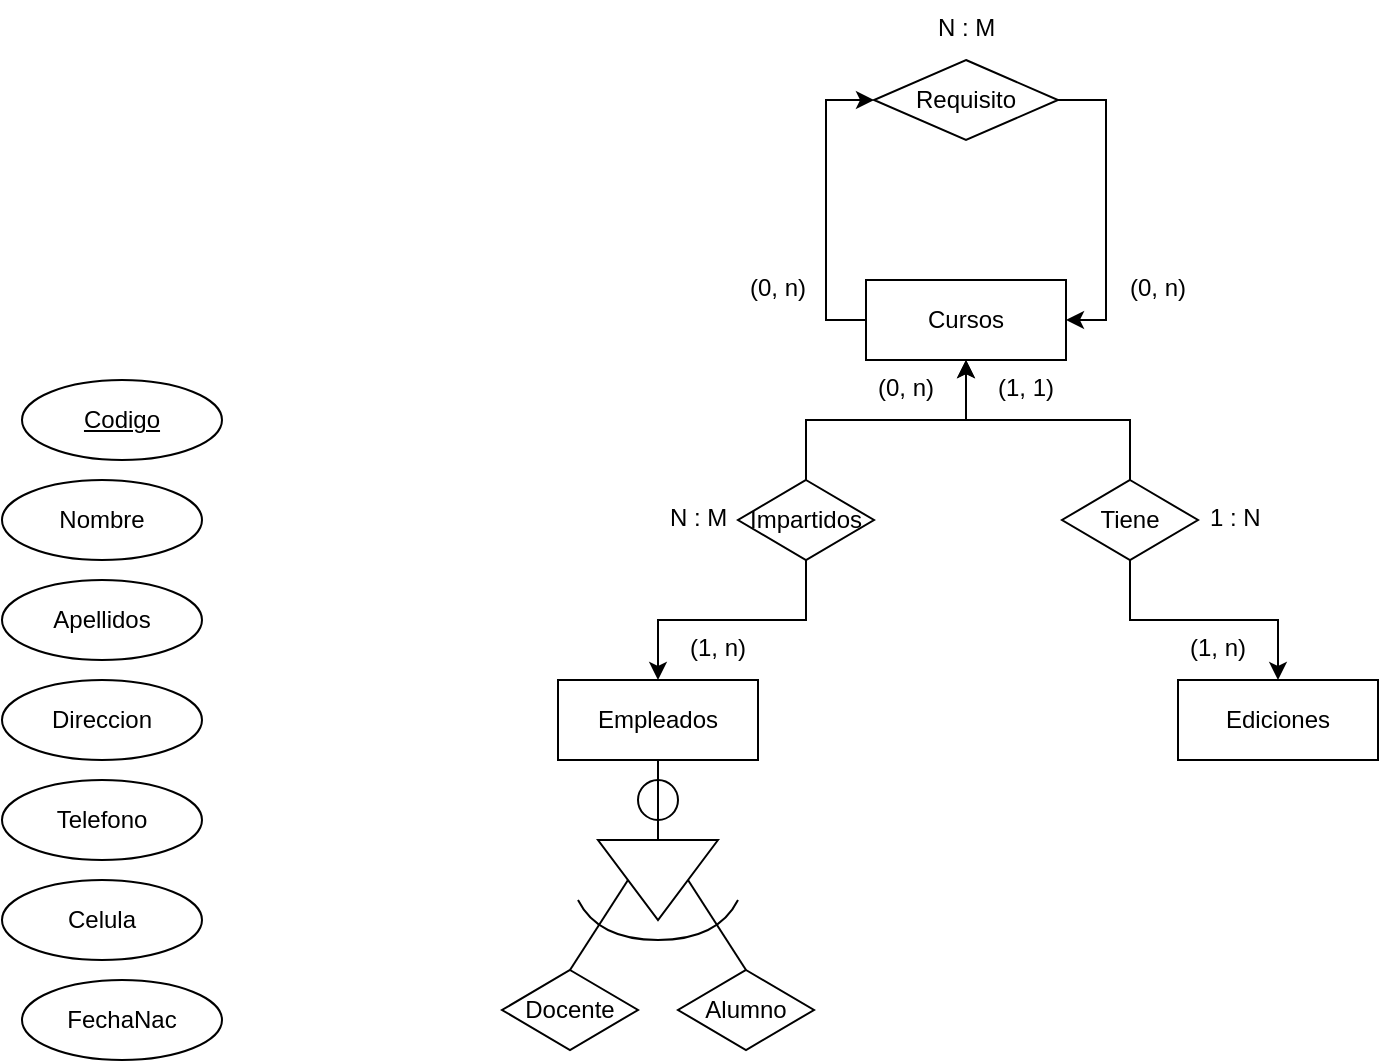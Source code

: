<mxfile version="22.0.0" type="github">
  <diagram name="Página-1" id="jLuzDjs_3gD7ou02GSPw">
    <mxGraphModel dx="678" dy="385" grid="1" gridSize="10" guides="1" tooltips="1" connect="1" arrows="1" fold="1" page="1" pageScale="1" pageWidth="827" pageHeight="1169" math="0" shadow="0">
      <root>
        <mxCell id="0" />
        <mxCell id="1" parent="0" />
        <mxCell id="sgI7N6VsjcDCF-FnnvvP-5" style="edgeStyle=orthogonalEdgeStyle;rounded=0;orthogonalLoop=1;jettySize=auto;html=1;entryX=0;entryY=0.5;entryDx=0;entryDy=0;" parent="1" source="sgI7N6VsjcDCF-FnnvvP-1" target="sgI7N6VsjcDCF-FnnvvP-4" edge="1">
          <mxGeometry relative="1" as="geometry">
            <Array as="points">
              <mxPoint x="462" y="220" />
              <mxPoint x="462" y="110" />
            </Array>
          </mxGeometry>
        </mxCell>
        <mxCell id="sgI7N6VsjcDCF-FnnvvP-1" value="Cursos" style="whiteSpace=wrap;html=1;align=center;" parent="1" vertex="1">
          <mxGeometry x="482" y="200" width="100" height="40" as="geometry" />
        </mxCell>
        <mxCell id="sgI7N6VsjcDCF-FnnvvP-2" value="Ediciones" style="whiteSpace=wrap;html=1;align=center;" parent="1" vertex="1">
          <mxGeometry x="638" y="400" width="100" height="40" as="geometry" />
        </mxCell>
        <mxCell id="sgI7N6VsjcDCF-FnnvvP-3" value="Empleados" style="whiteSpace=wrap;html=1;align=center;" parent="1" vertex="1">
          <mxGeometry x="328" y="400" width="100" height="40" as="geometry" />
        </mxCell>
        <mxCell id="sgI7N6VsjcDCF-FnnvvP-7" style="edgeStyle=orthogonalEdgeStyle;rounded=0;orthogonalLoop=1;jettySize=auto;html=1;entryX=1;entryY=0.5;entryDx=0;entryDy=0;" parent="1" source="sgI7N6VsjcDCF-FnnvvP-4" target="sgI7N6VsjcDCF-FnnvvP-1" edge="1">
          <mxGeometry relative="1" as="geometry">
            <Array as="points">
              <mxPoint x="602" y="110" />
              <mxPoint x="602" y="220" />
            </Array>
          </mxGeometry>
        </mxCell>
        <mxCell id="sgI7N6VsjcDCF-FnnvvP-4" value="Requisito" style="shape=rhombus;perimeter=rhombusPerimeter;whiteSpace=wrap;html=1;align=center;" parent="1" vertex="1">
          <mxGeometry x="486" y="90" width="92" height="40" as="geometry" />
        </mxCell>
        <mxCell id="sgI7N6VsjcDCF-FnnvvP-6" value="(0, n)" style="text;strokeColor=none;fillColor=none;spacingLeft=4;spacingRight=4;overflow=hidden;rotatable=0;points=[[0,0.5],[1,0.5]];portConstraint=eastwest;fontSize=12;whiteSpace=wrap;html=1;" parent="1" vertex="1">
          <mxGeometry x="418" y="190" width="40" height="30" as="geometry" />
        </mxCell>
        <mxCell id="sgI7N6VsjcDCF-FnnvvP-8" value="(0, n)" style="text;strokeColor=none;fillColor=none;spacingLeft=4;spacingRight=4;overflow=hidden;rotatable=0;points=[[0,0.5],[1,0.5]];portConstraint=eastwest;fontSize=12;whiteSpace=wrap;html=1;" parent="1" vertex="1">
          <mxGeometry x="608" y="190" width="40" height="30" as="geometry" />
        </mxCell>
        <mxCell id="sgI7N6VsjcDCF-FnnvvP-9" value="N : M" style="text;strokeColor=none;fillColor=none;spacingLeft=4;spacingRight=4;overflow=hidden;rotatable=0;points=[[0,0.5],[1,0.5]];portConstraint=eastwest;fontSize=12;whiteSpace=wrap;html=1;" parent="1" vertex="1">
          <mxGeometry x="512" y="60" width="40" height="30" as="geometry" />
        </mxCell>
        <mxCell id="sgI7N6VsjcDCF-FnnvvP-13" style="edgeStyle=orthogonalEdgeStyle;rounded=0;orthogonalLoop=1;jettySize=auto;html=1;entryX=0.5;entryY=1;entryDx=0;entryDy=0;" parent="1" source="sgI7N6VsjcDCF-FnnvvP-10" target="sgI7N6VsjcDCF-FnnvvP-1" edge="1">
          <mxGeometry relative="1" as="geometry" />
        </mxCell>
        <mxCell id="sgI7N6VsjcDCF-FnnvvP-14" style="edgeStyle=orthogonalEdgeStyle;rounded=0;orthogonalLoop=1;jettySize=auto;html=1;entryX=0.5;entryY=0;entryDx=0;entryDy=0;" parent="1" source="sgI7N6VsjcDCF-FnnvvP-10" target="sgI7N6VsjcDCF-FnnvvP-2" edge="1">
          <mxGeometry relative="1" as="geometry" />
        </mxCell>
        <mxCell id="sgI7N6VsjcDCF-FnnvvP-10" value="Tiene" style="shape=rhombus;perimeter=rhombusPerimeter;whiteSpace=wrap;html=1;align=center;" parent="1" vertex="1">
          <mxGeometry x="580" y="300" width="68" height="40" as="geometry" />
        </mxCell>
        <mxCell id="sgI7N6VsjcDCF-FnnvvP-15" value="(1, n)" style="text;strokeColor=none;fillColor=none;spacingLeft=4;spacingRight=4;overflow=hidden;rotatable=0;points=[[0,0.5],[1,0.5]];portConstraint=eastwest;fontSize=12;whiteSpace=wrap;html=1;" parent="1" vertex="1">
          <mxGeometry x="638" y="370" width="40" height="30" as="geometry" />
        </mxCell>
        <mxCell id="sgI7N6VsjcDCF-FnnvvP-16" value="(1, 1)" style="text;strokeColor=none;fillColor=none;spacingLeft=4;spacingRight=4;overflow=hidden;rotatable=0;points=[[0,0.5],[1,0.5]];portConstraint=eastwest;fontSize=12;whiteSpace=wrap;html=1;" parent="1" vertex="1">
          <mxGeometry x="542" y="240" width="40" height="30" as="geometry" />
        </mxCell>
        <mxCell id="sgI7N6VsjcDCF-FnnvvP-17" value="1 : N" style="text;strokeColor=none;fillColor=none;spacingLeft=4;spacingRight=4;overflow=hidden;rotatable=0;points=[[0,0.5],[1,0.5]];portConstraint=eastwest;fontSize=12;whiteSpace=wrap;html=1;" parent="1" vertex="1">
          <mxGeometry x="648" y="305" width="40" height="30" as="geometry" />
        </mxCell>
        <mxCell id="sgI7N6VsjcDCF-FnnvvP-19" style="edgeStyle=orthogonalEdgeStyle;rounded=0;orthogonalLoop=1;jettySize=auto;html=1;entryX=0.5;entryY=1;entryDx=0;entryDy=0;" parent="1" source="sgI7N6VsjcDCF-FnnvvP-18" target="sgI7N6VsjcDCF-FnnvvP-1" edge="1">
          <mxGeometry relative="1" as="geometry" />
        </mxCell>
        <mxCell id="sgI7N6VsjcDCF-FnnvvP-20" style="edgeStyle=orthogonalEdgeStyle;rounded=0;orthogonalLoop=1;jettySize=auto;html=1;entryX=0.5;entryY=0;entryDx=0;entryDy=0;" parent="1" source="sgI7N6VsjcDCF-FnnvvP-18" target="sgI7N6VsjcDCF-FnnvvP-3" edge="1">
          <mxGeometry relative="1" as="geometry" />
        </mxCell>
        <mxCell id="sgI7N6VsjcDCF-FnnvvP-18" value="Impartidos" style="shape=rhombus;perimeter=rhombusPerimeter;whiteSpace=wrap;html=1;align=center;" parent="1" vertex="1">
          <mxGeometry x="418" y="300" width="68" height="40" as="geometry" />
        </mxCell>
        <mxCell id="sgI7N6VsjcDCF-FnnvvP-21" value="(0, n)" style="text;strokeColor=none;fillColor=none;spacingLeft=4;spacingRight=4;overflow=hidden;rotatable=0;points=[[0,0.5],[1,0.5]];portConstraint=eastwest;fontSize=12;whiteSpace=wrap;html=1;" parent="1" vertex="1">
          <mxGeometry x="482" y="240" width="40" height="30" as="geometry" />
        </mxCell>
        <mxCell id="sgI7N6VsjcDCF-FnnvvP-22" value="(1, n)" style="text;strokeColor=none;fillColor=none;spacingLeft=4;spacingRight=4;overflow=hidden;rotatable=0;points=[[0,0.5],[1,0.5]];portConstraint=eastwest;fontSize=12;whiteSpace=wrap;html=1;" parent="1" vertex="1">
          <mxGeometry x="388" y="370" width="40" height="30" as="geometry" />
        </mxCell>
        <mxCell id="sgI7N6VsjcDCF-FnnvvP-23" value="N : M" style="text;strokeColor=none;fillColor=none;spacingLeft=4;spacingRight=4;overflow=hidden;rotatable=0;points=[[0,0.5],[1,0.5]];portConstraint=eastwest;fontSize=12;whiteSpace=wrap;html=1;" parent="1" vertex="1">
          <mxGeometry x="378" y="305" width="40" height="30" as="geometry" />
        </mxCell>
        <mxCell id="sgI7N6VsjcDCF-FnnvvP-27" value="Docente" style="shape=rhombus;perimeter=rhombusPerimeter;whiteSpace=wrap;html=1;align=center;" parent="1" vertex="1">
          <mxGeometry x="300" y="545" width="68" height="40" as="geometry" />
        </mxCell>
        <mxCell id="X2wsM6hCoke-8R_Wzetd-1" value="" style="ellipse;whiteSpace=wrap;html=1;aspect=fixed;" vertex="1" parent="1">
          <mxGeometry x="368" y="450" width="20" height="20" as="geometry" />
        </mxCell>
        <mxCell id="X2wsM6hCoke-8R_Wzetd-2" value="" style="triangle;whiteSpace=wrap;html=1;rotation=90;" vertex="1" parent="1">
          <mxGeometry x="358" y="470" width="40" height="60" as="geometry" />
        </mxCell>
        <mxCell id="X2wsM6hCoke-8R_Wzetd-5" value="" style="curved=1;endArrow=none;html=1;rounded=0;endFill=0;" edge="1" parent="1">
          <mxGeometry width="50" height="50" relative="1" as="geometry">
            <mxPoint x="418" y="510" as="sourcePoint" />
            <mxPoint x="338" y="510" as="targetPoint" />
            <Array as="points">
              <mxPoint x="408" y="530" />
              <mxPoint x="348" y="530" />
            </Array>
          </mxGeometry>
        </mxCell>
        <mxCell id="X2wsM6hCoke-8R_Wzetd-6" value="" style="endArrow=none;html=1;rounded=0;entryX=0.5;entryY=1;entryDx=0;entryDy=0;exitX=0.5;exitY=0;exitDx=0;exitDy=0;" edge="1" parent="1" source="sgI7N6VsjcDCF-FnnvvP-27" target="X2wsM6hCoke-8R_Wzetd-2">
          <mxGeometry width="50" height="50" relative="1" as="geometry">
            <mxPoint x="478" y="540" as="sourcePoint" />
            <mxPoint x="528" y="490" as="targetPoint" />
          </mxGeometry>
        </mxCell>
        <mxCell id="X2wsM6hCoke-8R_Wzetd-7" value="Alumno" style="shape=rhombus;perimeter=rhombusPerimeter;whiteSpace=wrap;html=1;align=center;" vertex="1" parent="1">
          <mxGeometry x="388" y="545" width="68" height="40" as="geometry" />
        </mxCell>
        <mxCell id="X2wsM6hCoke-8R_Wzetd-8" value="" style="endArrow=none;html=1;rounded=0;entryX=0.5;entryY=0;entryDx=0;entryDy=0;exitX=0.5;exitY=0;exitDx=0;exitDy=0;" edge="1" parent="1" source="X2wsM6hCoke-8R_Wzetd-7" target="X2wsM6hCoke-8R_Wzetd-2">
          <mxGeometry width="50" height="50" relative="1" as="geometry">
            <mxPoint x="354" y="580" as="sourcePoint" />
            <mxPoint x="373" y="510" as="targetPoint" />
          </mxGeometry>
        </mxCell>
        <mxCell id="X2wsM6hCoke-8R_Wzetd-9" value="" style="endArrow=none;html=1;rounded=0;entryX=0.5;entryY=1;entryDx=0;entryDy=0;exitX=0;exitY=0.5;exitDx=0;exitDy=0;" edge="1" parent="1" source="X2wsM6hCoke-8R_Wzetd-2" target="sgI7N6VsjcDCF-FnnvvP-3">
          <mxGeometry width="50" height="50" relative="1" as="geometry">
            <mxPoint x="432" y="555" as="sourcePoint" />
            <mxPoint x="403" y="510" as="targetPoint" />
          </mxGeometry>
        </mxCell>
        <mxCell id="X2wsM6hCoke-8R_Wzetd-11" value="Codigo" style="ellipse;whiteSpace=wrap;html=1;align=center;fontStyle=4;" vertex="1" parent="1">
          <mxGeometry x="60" y="250" width="100" height="40" as="geometry" />
        </mxCell>
        <mxCell id="X2wsM6hCoke-8R_Wzetd-12" value="Nombre" style="ellipse;whiteSpace=wrap;html=1;align=center;" vertex="1" parent="1">
          <mxGeometry x="50" y="300" width="100" height="40" as="geometry" />
        </mxCell>
        <mxCell id="X2wsM6hCoke-8R_Wzetd-13" value="Apellidos" style="ellipse;whiteSpace=wrap;html=1;align=center;" vertex="1" parent="1">
          <mxGeometry x="50" y="350" width="100" height="40" as="geometry" />
        </mxCell>
        <mxCell id="X2wsM6hCoke-8R_Wzetd-14" value="Direccion" style="ellipse;whiteSpace=wrap;html=1;align=center;" vertex="1" parent="1">
          <mxGeometry x="50" y="400" width="100" height="40" as="geometry" />
        </mxCell>
        <mxCell id="X2wsM6hCoke-8R_Wzetd-15" value="Telefono" style="ellipse;whiteSpace=wrap;html=1;align=center;" vertex="1" parent="1">
          <mxGeometry x="50" y="450" width="100" height="40" as="geometry" />
        </mxCell>
        <mxCell id="X2wsM6hCoke-8R_Wzetd-16" value="Celula" style="ellipse;whiteSpace=wrap;html=1;align=center;" vertex="1" parent="1">
          <mxGeometry x="50" y="500" width="100" height="40" as="geometry" />
        </mxCell>
        <mxCell id="X2wsM6hCoke-8R_Wzetd-17" value="FechaNac" style="ellipse;whiteSpace=wrap;html=1;align=center;" vertex="1" parent="1">
          <mxGeometry x="60" y="550" width="100" height="40" as="geometry" />
        </mxCell>
      </root>
    </mxGraphModel>
  </diagram>
</mxfile>
